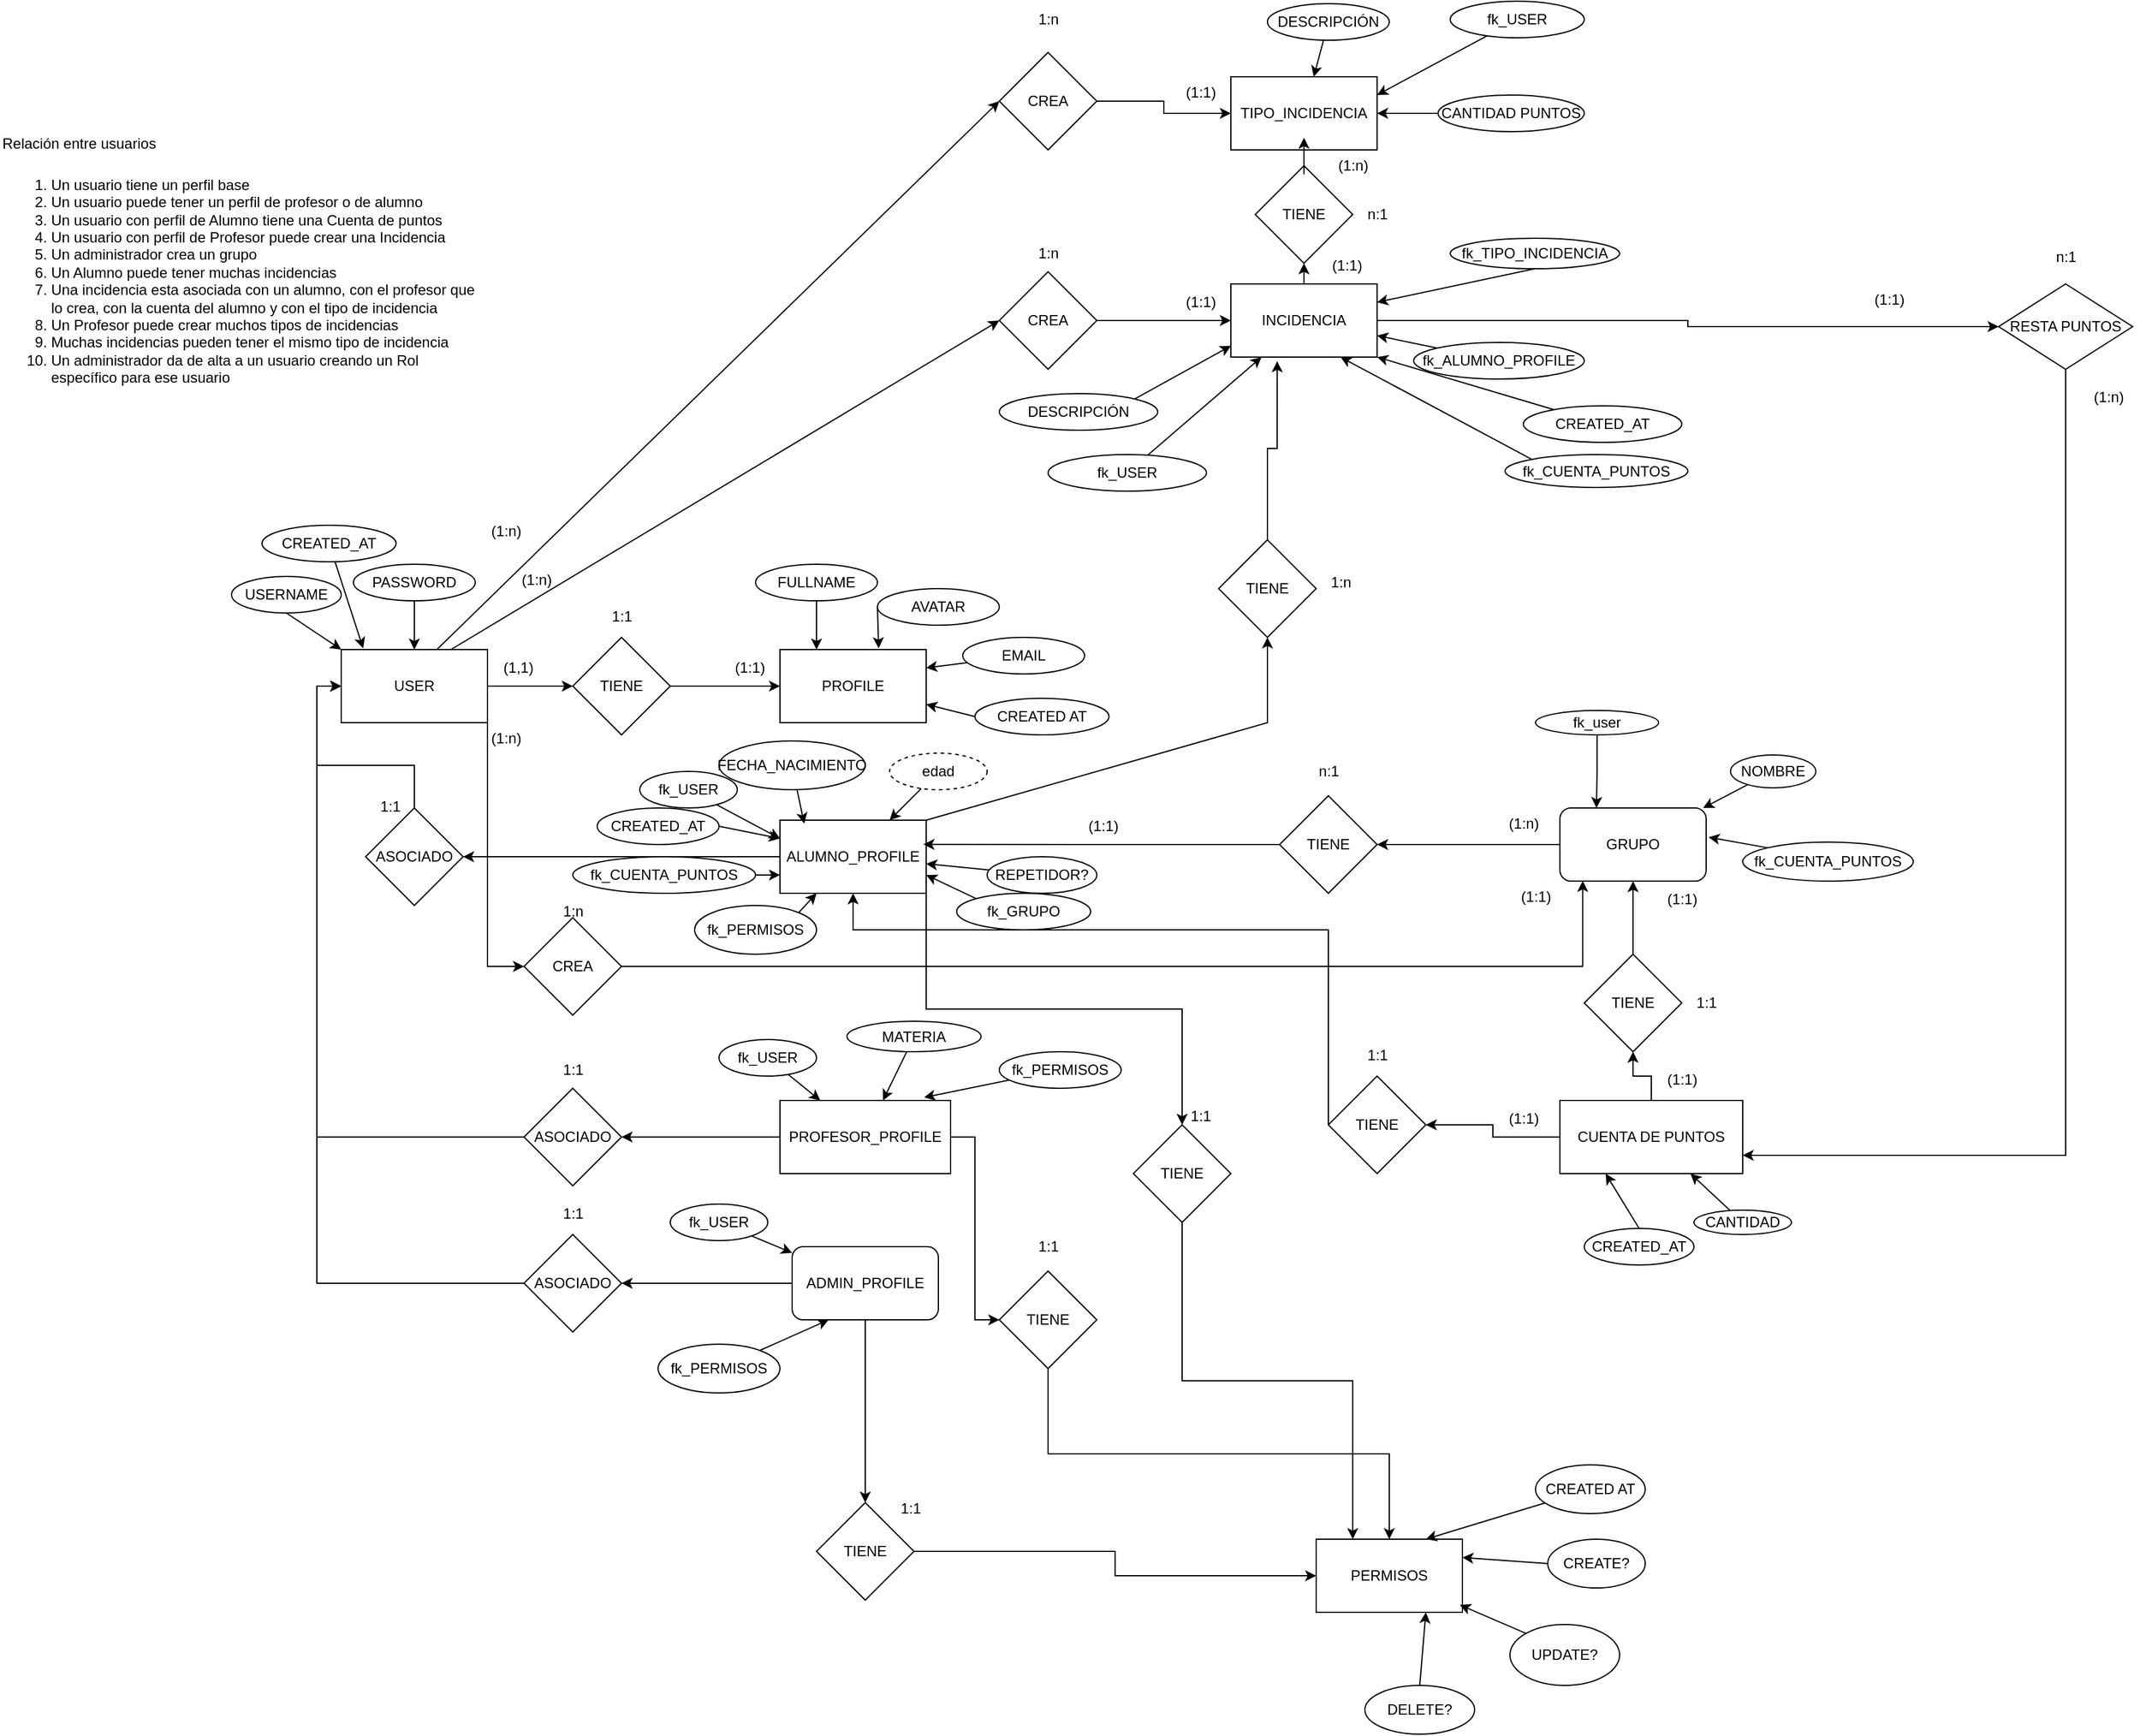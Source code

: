 <mxfile version="24.8.4">
  <diagram name="Página-1" id="fHq5Il7rkgxkkeVJPvbZ">
    <mxGraphModel dx="880" dy="1677" grid="1" gridSize="10" guides="1" tooltips="1" connect="1" arrows="1" fold="1" page="1" pageScale="1" pageWidth="827" pageHeight="1169" math="0" shadow="0">
      <root>
        <mxCell id="0" />
        <mxCell id="1" parent="0" />
        <mxCell id="5nmSyV8fs2mh4pmYHU-O-1" value="&lt;h1 style=&quot;margin-top: 0px;&quot;&gt;&lt;span style=&quot;font-size: 12px; font-weight: 400;&quot;&gt;Relación entre usuarios&lt;/span&gt;&lt;/h1&gt;&lt;div&gt;&lt;ol&gt;&lt;li&gt;&lt;span style=&quot;font-size: 12px; font-weight: 400;&quot;&gt;Un usuario tiene un perfil base&lt;/span&gt;&lt;/li&gt;&lt;li&gt;Un usuario puede tener un perfil de profesor o de alumno&lt;/li&gt;&lt;li&gt;Un usuario con perfil de Alumno tiene una Cuenta de puntos&lt;/li&gt;&lt;li&gt;Un usuario con perfil de Profesor puede crear una Incidencia&lt;/li&gt;&lt;li&gt;Un administrador crea un grupo&lt;/li&gt;&lt;li&gt;Un Alumno puede tener muchas incidencias&lt;/li&gt;&lt;li&gt;Una incidencia esta asociada con un alumno, con el profesor que lo crea, con la cuenta del alumno y con el tipo de incidencia&lt;/li&gt;&lt;li&gt;Un Profesor puede crear muchos tipos de incidencias&lt;/li&gt;&lt;li&gt;Muchas incidencias pueden tener el mismo tipo de incidencia&lt;/li&gt;&lt;li&gt;Un administrador da de alta a un usuario creando un Rol específico para ese usuario&lt;/li&gt;&lt;/ol&gt;&lt;/div&gt;" style="text;html=1;whiteSpace=wrap;overflow=hidden;rounded=0;" parent="1" vertex="1">
          <mxGeometry x="60" y="60" width="390" height="250" as="geometry" />
        </mxCell>
        <mxCell id="5nmSyV8fs2mh4pmYHU-O-5" style="edgeStyle=orthogonalEdgeStyle;rounded=0;orthogonalLoop=1;jettySize=auto;html=1;exitX=1;exitY=0.5;exitDx=0;exitDy=0;entryX=0;entryY=0.5;entryDx=0;entryDy=0;" parent="1" source="5nmSyV8fs2mh4pmYHU-O-3" target="5nmSyV8fs2mh4pmYHU-O-6" edge="1">
          <mxGeometry relative="1" as="geometry">
            <mxPoint x="520" y="530" as="targetPoint" />
          </mxGeometry>
        </mxCell>
        <mxCell id="5nmSyV8fs2mh4pmYHU-O-261" style="edgeStyle=orthogonalEdgeStyle;rounded=0;orthogonalLoop=1;jettySize=auto;html=1;exitX=0.75;exitY=1;exitDx=0;exitDy=0;entryX=0;entryY=0.5;entryDx=0;entryDy=0;" parent="1" source="5nmSyV8fs2mh4pmYHU-O-3" target="5nmSyV8fs2mh4pmYHU-O-260" edge="1">
          <mxGeometry relative="1" as="geometry">
            <Array as="points">
              <mxPoint x="460" y="560" />
              <mxPoint x="460" y="760" />
            </Array>
          </mxGeometry>
        </mxCell>
        <mxCell id="5nmSyV8fs2mh4pmYHU-O-3" value="USER" style="whiteSpace=wrap;html=1;" parent="1" vertex="1">
          <mxGeometry x="340" y="500" width="120" height="60" as="geometry" />
        </mxCell>
        <mxCell id="5nmSyV8fs2mh4pmYHU-O-8" style="edgeStyle=orthogonalEdgeStyle;rounded=0;orthogonalLoop=1;jettySize=auto;html=1;entryX=0;entryY=0.5;entryDx=0;entryDy=0;" parent="1" source="5nmSyV8fs2mh4pmYHU-O-6" target="5nmSyV8fs2mh4pmYHU-O-7" edge="1">
          <mxGeometry relative="1" as="geometry" />
        </mxCell>
        <mxCell id="5nmSyV8fs2mh4pmYHU-O-6" value="TIENE" style="rhombus;whiteSpace=wrap;html=1;" parent="1" vertex="1">
          <mxGeometry x="530" y="490" width="80" height="80" as="geometry" />
        </mxCell>
        <mxCell id="5nmSyV8fs2mh4pmYHU-O-7" value="PROFILE" style="whiteSpace=wrap;html=1;" parent="1" vertex="1">
          <mxGeometry x="700" y="500" width="120" height="60" as="geometry" />
        </mxCell>
        <mxCell id="5nmSyV8fs2mh4pmYHU-O-9" value="(1,1)" style="text;html=1;align=center;verticalAlign=middle;resizable=0;points=[];autosize=1;strokeColor=none;fillColor=none;" parent="1" vertex="1">
          <mxGeometry x="460" y="500" width="50" height="30" as="geometry" />
        </mxCell>
        <mxCell id="5nmSyV8fs2mh4pmYHU-O-10" value="(1:1)" style="text;html=1;align=center;verticalAlign=middle;resizable=0;points=[];autosize=1;strokeColor=none;fillColor=none;" parent="1" vertex="1">
          <mxGeometry x="650" y="500" width="50" height="30" as="geometry" />
        </mxCell>
        <mxCell id="5nmSyV8fs2mh4pmYHU-O-20" style="rounded=0;orthogonalLoop=1;jettySize=auto;html=1;exitX=0.5;exitY=1;exitDx=0;exitDy=0;entryX=0;entryY=0;entryDx=0;entryDy=0;" parent="1" source="5nmSyV8fs2mh4pmYHU-O-12" target="5nmSyV8fs2mh4pmYHU-O-3" edge="1">
          <mxGeometry relative="1" as="geometry" />
        </mxCell>
        <mxCell id="5nmSyV8fs2mh4pmYHU-O-12" value="USERNAME" style="ellipse;whiteSpace=wrap;html=1;" parent="1" vertex="1">
          <mxGeometry x="250" y="440" width="90" height="30" as="geometry" />
        </mxCell>
        <mxCell id="5nmSyV8fs2mh4pmYHU-O-22" style="edgeStyle=orthogonalEdgeStyle;rounded=0;orthogonalLoop=1;jettySize=auto;html=1;entryX=0.5;entryY=0;entryDx=0;entryDy=0;" parent="1" source="5nmSyV8fs2mh4pmYHU-O-13" target="5nmSyV8fs2mh4pmYHU-O-3" edge="1">
          <mxGeometry relative="1" as="geometry" />
        </mxCell>
        <mxCell id="5nmSyV8fs2mh4pmYHU-O-13" value="PASSWORD" style="ellipse;whiteSpace=wrap;html=1;" parent="1" vertex="1">
          <mxGeometry x="350" y="430" width="100" height="30" as="geometry" />
        </mxCell>
        <mxCell id="5nmSyV8fs2mh4pmYHU-O-32" style="edgeStyle=orthogonalEdgeStyle;rounded=0;orthogonalLoop=1;jettySize=auto;html=1;exitX=0.5;exitY=1;exitDx=0;exitDy=0;entryX=0.25;entryY=0;entryDx=0;entryDy=0;" parent="1" source="5nmSyV8fs2mh4pmYHU-O-23" target="5nmSyV8fs2mh4pmYHU-O-7" edge="1">
          <mxGeometry relative="1" as="geometry" />
        </mxCell>
        <mxCell id="5nmSyV8fs2mh4pmYHU-O-23" value="FULLNAME" style="ellipse;whiteSpace=wrap;html=1;" parent="1" vertex="1">
          <mxGeometry x="680" y="430" width="100" height="30" as="geometry" />
        </mxCell>
        <mxCell id="5nmSyV8fs2mh4pmYHU-O-25" value="AVATAR&lt;span style=&quot;color: rgba(0, 0, 0, 0); font-family: monospace; font-size: 0px; text-align: start; text-wrap-mode: nowrap;&quot;&gt;%3CmxGraphModel%3E%3Croot%3E%3CmxCell%20id%3D%220%22%2F%3E%3CmxCell%20id%3D%221%22%20parent%3D%220%22%2F%3E%3CmxCell%20id%3D%222%22%20value%3D%22FULLNAME%22%20style%3D%22ellipse%3BwhiteSpace%3Dwrap%3Bhtml%3D1%3B%22%20vertex%3D%221%22%20parent%3D%221%22%3E%3CmxGeometry%20x%3D%221320%22%20y%3D%22110%22%20width%3D%22100%22%20height%3D%2230%22%20as%3D%22geometry%22%2F%3E%3C%2FmxCell%3E%3C%2Froot%3E%3C%2FmxGraphModel%3E&lt;/span&gt;" style="ellipse;whiteSpace=wrap;html=1;" parent="1" vertex="1">
          <mxGeometry x="780" y="450" width="100" height="30" as="geometry" />
        </mxCell>
        <mxCell id="5nmSyV8fs2mh4pmYHU-O-33" style="rounded=0;orthogonalLoop=1;jettySize=auto;html=1;entryX=1;entryY=0.25;entryDx=0;entryDy=0;" parent="1" source="5nmSyV8fs2mh4pmYHU-O-30" target="5nmSyV8fs2mh4pmYHU-O-7" edge="1">
          <mxGeometry relative="1" as="geometry">
            <mxPoint x="830" y="520" as="targetPoint" />
          </mxGeometry>
        </mxCell>
        <mxCell id="5nmSyV8fs2mh4pmYHU-O-30" value="EMAIL" style="ellipse;whiteSpace=wrap;html=1;" parent="1" vertex="1">
          <mxGeometry x="850" y="490" width="100" height="30" as="geometry" />
        </mxCell>
        <mxCell id="5nmSyV8fs2mh4pmYHU-O-31" style="rounded=0;orthogonalLoop=1;jettySize=auto;html=1;exitX=0;exitY=0.5;exitDx=0;exitDy=0;entryX=0.675;entryY=-0.017;entryDx=0;entryDy=0;entryPerimeter=0;" parent="1" source="5nmSyV8fs2mh4pmYHU-O-25" target="5nmSyV8fs2mh4pmYHU-O-7" edge="1">
          <mxGeometry relative="1" as="geometry" />
        </mxCell>
        <mxCell id="5nmSyV8fs2mh4pmYHU-O-34" value="1:1" style="text;html=1;align=center;verticalAlign=middle;resizable=0;points=[];autosize=1;strokeColor=none;fillColor=none;" parent="1" vertex="1">
          <mxGeometry x="550" y="458" width="40" height="30" as="geometry" />
        </mxCell>
        <mxCell id="5nmSyV8fs2mh4pmYHU-O-227" style="rounded=0;orthogonalLoop=1;jettySize=auto;html=1;exitX=1;exitY=0;exitDx=0;exitDy=0;" parent="1" source="5nmSyV8fs2mh4pmYHU-O-46" target="5nmSyV8fs2mh4pmYHU-O-225" edge="1">
          <mxGeometry relative="1" as="geometry">
            <Array as="points">
              <mxPoint x="1100" y="560" />
            </Array>
          </mxGeometry>
        </mxCell>
        <mxCell id="h6sf5w2JTI2KtMpbFyoY-28" style="edgeStyle=orthogonalEdgeStyle;rounded=0;orthogonalLoop=1;jettySize=auto;html=1;exitX=1;exitY=1;exitDx=0;exitDy=0;entryX=0.5;entryY=0;entryDx=0;entryDy=0;" parent="1" source="5nmSyV8fs2mh4pmYHU-O-46" target="h6sf5w2JTI2KtMpbFyoY-27" edge="1">
          <mxGeometry relative="1" as="geometry" />
        </mxCell>
        <mxCell id="h6sf5w2JTI2KtMpbFyoY-43" style="edgeStyle=orthogonalEdgeStyle;rounded=0;orthogonalLoop=1;jettySize=auto;html=1;entryX=1;entryY=0.5;entryDx=0;entryDy=0;" parent="1" source="5nmSyV8fs2mh4pmYHU-O-46" target="h6sf5w2JTI2KtMpbFyoY-40" edge="1">
          <mxGeometry relative="1" as="geometry" />
        </mxCell>
        <mxCell id="5nmSyV8fs2mh4pmYHU-O-46" value="ALUMNO_PROFILE" style="whiteSpace=wrap;html=1;" parent="1" vertex="1">
          <mxGeometry x="700" y="640" width="120" height="60" as="geometry" />
        </mxCell>
        <mxCell id="h6sf5w2JTI2KtMpbFyoY-24" style="edgeStyle=orthogonalEdgeStyle;rounded=0;orthogonalLoop=1;jettySize=auto;html=1;exitX=1;exitY=0.5;exitDx=0;exitDy=0;entryX=0;entryY=0.5;entryDx=0;entryDy=0;" parent="1" source="5nmSyV8fs2mh4pmYHU-O-47" target="h6sf5w2JTI2KtMpbFyoY-23" edge="1">
          <mxGeometry relative="1" as="geometry" />
        </mxCell>
        <mxCell id="h6sf5w2JTI2KtMpbFyoY-52" style="edgeStyle=orthogonalEdgeStyle;rounded=0;orthogonalLoop=1;jettySize=auto;html=1;entryX=1;entryY=0.5;entryDx=0;entryDy=0;" parent="1" source="5nmSyV8fs2mh4pmYHU-O-47" target="h6sf5w2JTI2KtMpbFyoY-47" edge="1">
          <mxGeometry relative="1" as="geometry" />
        </mxCell>
        <mxCell id="5nmSyV8fs2mh4pmYHU-O-47" value="PROFESOR_PROFILE" style="whiteSpace=wrap;html=1;" parent="1" vertex="1">
          <mxGeometry x="700" y="870" width="140" height="60" as="geometry" />
        </mxCell>
        <mxCell id="5nmSyV8fs2mh4pmYHU-O-224" style="rounded=0;orthogonalLoop=1;jettySize=auto;html=1;entryX=0;entryY=0.25;entryDx=0;entryDy=0;" parent="1" source="5nmSyV8fs2mh4pmYHU-O-60" target="5nmSyV8fs2mh4pmYHU-O-46" edge="1">
          <mxGeometry relative="1" as="geometry" />
        </mxCell>
        <mxCell id="5nmSyV8fs2mh4pmYHU-O-60" value="fk_USER&lt;span style=&quot;color: rgba(0, 0, 0, 0); font-family: monospace; font-size: 0px; text-align: start; text-wrap-mode: nowrap;&quot;&gt;%3CmxGraphModel%3E%3Croot%3E%3CmxCell%20id%3D%220%22%2F%3E%3CmxCell%20id%3D%221%22%20parent%3D%220%22%2F%3E%3CmxCell%20id%3D%222%22%20value%3D%22CREATED%20AT%22%20style%3D%22ellipse%3BwhiteSpace%3Dwrap%3Bhtml%3D1%3B%22%20vertex%3D%221%22%20parent%3D%221%22%3E%3CmxGeometry%20x%3D%22-220%22%20y%3D%22440%22%20width%3D%22100%22%20height%3D%2230%22%20as%3D%22geometry%22%2F%3E%3C%2FmxCell%3E%3C%2Froot%3E%3C%2FmxGraphModel%3E&lt;/span&gt;" style="ellipse;whiteSpace=wrap;html=1;" parent="1" vertex="1">
          <mxGeometry x="585" y="600" width="80" height="30" as="geometry" />
        </mxCell>
        <mxCell id="5nmSyV8fs2mh4pmYHU-O-63" style="rounded=0;orthogonalLoop=1;jettySize=auto;html=1;" parent="1" source="5nmSyV8fs2mh4pmYHU-O-61" target="5nmSyV8fs2mh4pmYHU-O-47" edge="1">
          <mxGeometry relative="1" as="geometry" />
        </mxCell>
        <mxCell id="5nmSyV8fs2mh4pmYHU-O-61" value="fk_USER&lt;span style=&quot;color: rgba(0, 0, 0, 0); font-family: monospace; font-size: 0px; text-align: start; text-wrap-mode: nowrap;&quot;&gt;%3CmxGraphModel%3E%3Croot%3E%3CmxCell%20id%3D%220%22%2F%3E%3CmxCell%20id%3D%221%22%20parent%3D%220%22%2F%3E%3CmxCell%20id%3D%222%22%20value%3D%22CREATED%20AT%22%20style%3D%22ellipse%3BwhiteSpace%3Dwrap%3Bhtml%3D1%3B%22%20vertex%3D%221%22%20parent%3D%221%22%3E%3CmxGeometry%20x%3D%22-220%22%20y%3D%22440%22%20width%3D%22100%22%20height%3D%2230%22%20as%3D%22geometry%22%2F%3E%3C%2FmxCell%3E%3C%2Froot%3E%3C%2FmxGraphModel%3E&lt;/span&gt;" style="ellipse;whiteSpace=wrap;html=1;" parent="1" vertex="1">
          <mxGeometry x="650" y="820" width="80" height="30" as="geometry" />
        </mxCell>
        <mxCell id="5nmSyV8fs2mh4pmYHU-O-66" value="" style="rounded=0;orthogonalLoop=1;jettySize=auto;html=1;" parent="1" source="5nmSyV8fs2mh4pmYHU-O-64" target="5nmSyV8fs2mh4pmYHU-O-46" edge="1">
          <mxGeometry relative="1" as="geometry" />
        </mxCell>
        <mxCell id="5nmSyV8fs2mh4pmYHU-O-64" value="REPETIDOR?" style="ellipse;whiteSpace=wrap;html=1;" parent="1" vertex="1">
          <mxGeometry x="870" y="670" width="90" height="30" as="geometry" />
        </mxCell>
        <mxCell id="5nmSyV8fs2mh4pmYHU-O-68" value="" style="rounded=0;orthogonalLoop=1;jettySize=auto;html=1;" parent="1" source="5nmSyV8fs2mh4pmYHU-O-67" target="5nmSyV8fs2mh4pmYHU-O-46" edge="1">
          <mxGeometry relative="1" as="geometry" />
        </mxCell>
        <mxCell id="5nmSyV8fs2mh4pmYHU-O-67" value="edad" style="ellipse;whiteSpace=wrap;html=1;dashed=1;" parent="1" vertex="1">
          <mxGeometry x="790" y="585" width="80" height="30" as="geometry" />
        </mxCell>
        <mxCell id="5nmSyV8fs2mh4pmYHU-O-69" value="FECHA_NACIMIENTO" style="ellipse;whiteSpace=wrap;html=1;" parent="1" vertex="1">
          <mxGeometry x="650" y="575" width="120" height="40" as="geometry" />
        </mxCell>
        <mxCell id="5nmSyV8fs2mh4pmYHU-O-72" style="rounded=0;orthogonalLoop=1;jettySize=auto;html=1;entryX=0.166;entryY=0.047;entryDx=0;entryDy=0;entryPerimeter=0;" parent="1" source="5nmSyV8fs2mh4pmYHU-O-69" target="5nmSyV8fs2mh4pmYHU-O-46" edge="1">
          <mxGeometry relative="1" as="geometry" />
        </mxCell>
        <mxCell id="h6sf5w2JTI2KtMpbFyoY-20" style="edgeStyle=orthogonalEdgeStyle;rounded=0;orthogonalLoop=1;jettySize=auto;html=1;exitX=0.5;exitY=1;exitDx=0;exitDy=0;entryX=0.5;entryY=0;entryDx=0;entryDy=0;" parent="1" source="5nmSyV8fs2mh4pmYHU-O-74" target="h6sf5w2JTI2KtMpbFyoY-19" edge="1">
          <mxGeometry relative="1" as="geometry" />
        </mxCell>
        <mxCell id="h6sf5w2JTI2KtMpbFyoY-50" style="edgeStyle=orthogonalEdgeStyle;rounded=0;orthogonalLoop=1;jettySize=auto;html=1;entryX=1;entryY=0.5;entryDx=0;entryDy=0;" parent="1" source="5nmSyV8fs2mh4pmYHU-O-74" target="h6sf5w2JTI2KtMpbFyoY-49" edge="1">
          <mxGeometry relative="1" as="geometry" />
        </mxCell>
        <mxCell id="5nmSyV8fs2mh4pmYHU-O-74" value="ADMIN_PROFILE" style="rounded=1;whiteSpace=wrap;html=1;" parent="1" vertex="1">
          <mxGeometry x="710" y="990" width="120" height="60" as="geometry" />
        </mxCell>
        <mxCell id="5nmSyV8fs2mh4pmYHU-O-76" value="" style="rounded=0;orthogonalLoop=1;jettySize=auto;html=1;" parent="1" source="5nmSyV8fs2mh4pmYHU-O-75" target="5nmSyV8fs2mh4pmYHU-O-74" edge="1">
          <mxGeometry relative="1" as="geometry" />
        </mxCell>
        <mxCell id="5nmSyV8fs2mh4pmYHU-O-75" value="fk_USER" style="ellipse;whiteSpace=wrap;html=1;" parent="1" vertex="1">
          <mxGeometry x="610" y="955" width="80" height="30" as="geometry" />
        </mxCell>
        <mxCell id="5nmSyV8fs2mh4pmYHU-O-87" style="edgeStyle=orthogonalEdgeStyle;rounded=0;orthogonalLoop=1;jettySize=auto;html=1;" parent="1" source="5nmSyV8fs2mh4pmYHU-O-81" edge="1">
          <mxGeometry relative="1" as="geometry">
            <mxPoint x="1190" y="660" as="targetPoint" />
          </mxGeometry>
        </mxCell>
        <mxCell id="5nmSyV8fs2mh4pmYHU-O-81" value="GRUPO" style="rounded=1;whiteSpace=wrap;html=1;" parent="1" vertex="1">
          <mxGeometry x="1340" y="630" width="120" height="60" as="geometry" />
        </mxCell>
        <mxCell id="5nmSyV8fs2mh4pmYHU-O-83" value="" style="rounded=0;orthogonalLoop=1;jettySize=auto;html=1;" parent="1" source="5nmSyV8fs2mh4pmYHU-O-82" target="5nmSyV8fs2mh4pmYHU-O-81" edge="1">
          <mxGeometry relative="1" as="geometry" />
        </mxCell>
        <mxCell id="5nmSyV8fs2mh4pmYHU-O-82" value="NOMBRE" style="ellipse;whiteSpace=wrap;html=1;" parent="1" vertex="1">
          <mxGeometry x="1480" y="586.5" width="70" height="27" as="geometry" />
        </mxCell>
        <mxCell id="5nmSyV8fs2mh4pmYHU-O-84" value="TIENE" style="rhombus;whiteSpace=wrap;html=1;" parent="1" vertex="1">
          <mxGeometry x="1110" y="620" width="80" height="80" as="geometry" />
        </mxCell>
        <mxCell id="5nmSyV8fs2mh4pmYHU-O-89" style="edgeStyle=orthogonalEdgeStyle;rounded=0;orthogonalLoop=1;jettySize=auto;html=1;entryX=0.981;entryY=0.331;entryDx=0;entryDy=0;entryPerimeter=0;" parent="1" source="5nmSyV8fs2mh4pmYHU-O-84" target="5nmSyV8fs2mh4pmYHU-O-46" edge="1">
          <mxGeometry relative="1" as="geometry" />
        </mxCell>
        <mxCell id="5nmSyV8fs2mh4pmYHU-O-90" value="(1:1)" style="text;html=1;align=center;verticalAlign=middle;resizable=0;points=[];autosize=1;strokeColor=none;fillColor=none;" parent="1" vertex="1">
          <mxGeometry x="940" y="630" width="50" height="30" as="geometry" />
        </mxCell>
        <mxCell id="5nmSyV8fs2mh4pmYHU-O-91" value="(1:n)" style="text;html=1;align=center;verticalAlign=middle;resizable=0;points=[];autosize=1;strokeColor=none;fillColor=none;" parent="1" vertex="1">
          <mxGeometry x="1285" y="628" width="50" height="30" as="geometry" />
        </mxCell>
        <mxCell id="5nmSyV8fs2mh4pmYHU-O-92" value="n:1" style="text;html=1;align=center;verticalAlign=middle;resizable=0;points=[];autosize=1;strokeColor=none;fillColor=none;" parent="1" vertex="1">
          <mxGeometry x="1130" y="585" width="40" height="30" as="geometry" />
        </mxCell>
        <mxCell id="5nmSyV8fs2mh4pmYHU-O-100" value="" style="edgeStyle=orthogonalEdgeStyle;rounded=0;orthogonalLoop=1;jettySize=auto;html=1;" parent="1" source="5nmSyV8fs2mh4pmYHU-O-95" target="5nmSyV8fs2mh4pmYHU-O-99" edge="1">
          <mxGeometry relative="1" as="geometry" />
        </mxCell>
        <mxCell id="5nmSyV8fs2mh4pmYHU-O-111" value="" style="edgeStyle=orthogonalEdgeStyle;rounded=0;orthogonalLoop=1;jettySize=auto;html=1;" parent="1" source="5nmSyV8fs2mh4pmYHU-O-95" target="5nmSyV8fs2mh4pmYHU-O-110" edge="1">
          <mxGeometry relative="1" as="geometry" />
        </mxCell>
        <mxCell id="5nmSyV8fs2mh4pmYHU-O-95" value="CUENTA DE PUNTOS" style="rounded=0;whiteSpace=wrap;html=1;" parent="1" vertex="1">
          <mxGeometry x="1340" y="870" width="150" height="60" as="geometry" />
        </mxCell>
        <mxCell id="5nmSyV8fs2mh4pmYHU-O-98" value="" style="rounded=0;orthogonalLoop=1;jettySize=auto;html=1;" parent="1" source="5nmSyV8fs2mh4pmYHU-O-97" target="5nmSyV8fs2mh4pmYHU-O-95" edge="1">
          <mxGeometry relative="1" as="geometry" />
        </mxCell>
        <mxCell id="5nmSyV8fs2mh4pmYHU-O-97" value="CANTIDAD" style="ellipse;whiteSpace=wrap;html=1;" parent="1" vertex="1">
          <mxGeometry x="1450" y="960" width="80" height="20" as="geometry" />
        </mxCell>
        <mxCell id="5nmSyV8fs2mh4pmYHU-O-102" style="edgeStyle=orthogonalEdgeStyle;rounded=0;orthogonalLoop=1;jettySize=auto;html=1;entryX=0.5;entryY=1;entryDx=0;entryDy=0;" parent="1" source="5nmSyV8fs2mh4pmYHU-O-99" target="5nmSyV8fs2mh4pmYHU-O-46" edge="1">
          <mxGeometry relative="1" as="geometry">
            <mxPoint x="760" y="730" as="targetPoint" />
            <Array as="points">
              <mxPoint x="1150" y="730" />
              <mxPoint x="760" y="730" />
            </Array>
          </mxGeometry>
        </mxCell>
        <mxCell id="5nmSyV8fs2mh4pmYHU-O-99" value="TIENE" style="rhombus;whiteSpace=wrap;html=1;" parent="1" vertex="1">
          <mxGeometry x="1150" y="850" width="80" height="80" as="geometry" />
        </mxCell>
        <mxCell id="5nmSyV8fs2mh4pmYHU-O-104" value="(1:1)" style="text;html=1;align=center;verticalAlign=middle;resizable=0;points=[];autosize=1;strokeColor=none;fillColor=none;" parent="1" vertex="1">
          <mxGeometry x="1285" y="870" width="50" height="30" as="geometry" />
        </mxCell>
        <mxCell id="5nmSyV8fs2mh4pmYHU-O-105" value="1:1" style="text;html=1;align=center;verticalAlign=middle;resizable=0;points=[];autosize=1;strokeColor=none;fillColor=none;" parent="1" vertex="1">
          <mxGeometry x="1170" y="818" width="40" height="30" as="geometry" />
        </mxCell>
        <mxCell id="5nmSyV8fs2mh4pmYHU-O-106" style="edgeStyle=orthogonalEdgeStyle;rounded=0;orthogonalLoop=1;jettySize=auto;html=1;exitX=0.5;exitY=1;exitDx=0;exitDy=0;" parent="1" edge="1">
          <mxGeometry relative="1" as="geometry">
            <mxPoint x="930" y="770" as="sourcePoint" />
            <mxPoint x="930" y="770" as="targetPoint" />
          </mxGeometry>
        </mxCell>
        <mxCell id="5nmSyV8fs2mh4pmYHU-O-108" value="" style="rounded=0;orthogonalLoop=1;jettySize=auto;html=1;entryX=0;entryY=0.75;entryDx=0;entryDy=0;" parent="1" source="5nmSyV8fs2mh4pmYHU-O-107" target="5nmSyV8fs2mh4pmYHU-O-46" edge="1">
          <mxGeometry relative="1" as="geometry" />
        </mxCell>
        <mxCell id="5nmSyV8fs2mh4pmYHU-O-107" value="fk_CUENTA_PUNTOS" style="ellipse;whiteSpace=wrap;html=1;" parent="1" vertex="1">
          <mxGeometry x="530" y="670" width="150" height="30" as="geometry" />
        </mxCell>
        <mxCell id="5nmSyV8fs2mh4pmYHU-O-112" value="" style="edgeStyle=orthogonalEdgeStyle;rounded=0;orthogonalLoop=1;jettySize=auto;html=1;" parent="1" source="5nmSyV8fs2mh4pmYHU-O-110" target="5nmSyV8fs2mh4pmYHU-O-81" edge="1">
          <mxGeometry relative="1" as="geometry" />
        </mxCell>
        <mxCell id="5nmSyV8fs2mh4pmYHU-O-110" value="TIENE" style="rhombus;whiteSpace=wrap;html=1;" parent="1" vertex="1">
          <mxGeometry x="1360" y="750" width="80" height="80" as="geometry" />
        </mxCell>
        <mxCell id="5nmSyV8fs2mh4pmYHU-O-114" value="(1:1)" style="text;html=1;align=center;verticalAlign=middle;resizable=0;points=[];autosize=1;strokeColor=none;fillColor=none;" parent="1" vertex="1">
          <mxGeometry x="1415" y="838" width="50" height="30" as="geometry" />
        </mxCell>
        <mxCell id="5nmSyV8fs2mh4pmYHU-O-115" value="(1:1)" style="text;html=1;align=center;verticalAlign=middle;resizable=0;points=[];autosize=1;strokeColor=none;fillColor=none;" parent="1" vertex="1">
          <mxGeometry x="1415" y="690" width="50" height="30" as="geometry" />
        </mxCell>
        <mxCell id="5nmSyV8fs2mh4pmYHU-O-116" value="1:1" style="text;html=1;align=center;verticalAlign=middle;resizable=0;points=[];autosize=1;strokeColor=none;fillColor=none;" parent="1" vertex="1">
          <mxGeometry x="1440" y="775" width="40" height="30" as="geometry" />
        </mxCell>
        <mxCell id="5nmSyV8fs2mh4pmYHU-O-241" style="edgeStyle=orthogonalEdgeStyle;rounded=0;orthogonalLoop=1;jettySize=auto;html=1;" parent="1" source="5nmSyV8fs2mh4pmYHU-O-128" target="5nmSyV8fs2mh4pmYHU-O-232" edge="1">
          <mxGeometry relative="1" as="geometry" />
        </mxCell>
        <mxCell id="5nmSyV8fs2mh4pmYHU-O-248" style="edgeStyle=orthogonalEdgeStyle;rounded=0;orthogonalLoop=1;jettySize=auto;html=1;exitX=1;exitY=0.5;exitDx=0;exitDy=0;entryX=0;entryY=0.5;entryDx=0;entryDy=0;" parent="1" source="5nmSyV8fs2mh4pmYHU-O-128" target="5nmSyV8fs2mh4pmYHU-O-247" edge="1">
          <mxGeometry relative="1" as="geometry" />
        </mxCell>
        <mxCell id="5nmSyV8fs2mh4pmYHU-O-128" value="INCIDENCIA" style="whiteSpace=wrap;html=1;" parent="1" vertex="1">
          <mxGeometry x="1070" y="200" width="120" height="60" as="geometry" />
        </mxCell>
        <mxCell id="5nmSyV8fs2mh4pmYHU-O-129" value="TIPO_INCIDENCIA" style="whiteSpace=wrap;html=1;" parent="1" vertex="1">
          <mxGeometry x="1070" y="30" width="120" height="60" as="geometry" />
        </mxCell>
        <mxCell id="5nmSyV8fs2mh4pmYHU-O-130" value="" style="rounded=0;orthogonalLoop=1;jettySize=auto;html=1;" parent="1" source="5nmSyV8fs2mh4pmYHU-O-131" target="5nmSyV8fs2mh4pmYHU-O-129" edge="1">
          <mxGeometry relative="1" as="geometry" />
        </mxCell>
        <mxCell id="5nmSyV8fs2mh4pmYHU-O-131" value="DESCRIPCIÓN" style="ellipse;whiteSpace=wrap;html=1;" parent="1" vertex="1">
          <mxGeometry x="1100" y="-30" width="100" height="30" as="geometry" />
        </mxCell>
        <mxCell id="5nmSyV8fs2mh4pmYHU-O-132" value="" style="edgeStyle=orthogonalEdgeStyle;rounded=0;orthogonalLoop=1;jettySize=auto;html=1;" parent="1" source="5nmSyV8fs2mh4pmYHU-O-133" target="5nmSyV8fs2mh4pmYHU-O-129" edge="1">
          <mxGeometry relative="1" as="geometry" />
        </mxCell>
        <mxCell id="5nmSyV8fs2mh4pmYHU-O-133" value="CANTIDAD PUNTOS" style="ellipse;whiteSpace=wrap;html=1;" parent="1" vertex="1">
          <mxGeometry x="1240" y="45" width="120" height="30" as="geometry" />
        </mxCell>
        <mxCell id="5nmSyV8fs2mh4pmYHU-O-208" value="" style="edgeStyle=orthogonalEdgeStyle;rounded=0;orthogonalLoop=1;jettySize=auto;html=1;" parent="1" source="5nmSyV8fs2mh4pmYHU-O-200" target="5nmSyV8fs2mh4pmYHU-O-129" edge="1">
          <mxGeometry relative="1" as="geometry" />
        </mxCell>
        <mxCell id="5nmSyV8fs2mh4pmYHU-O-200" value="CREA" style="rhombus;whiteSpace=wrap;html=1;" parent="1" vertex="1">
          <mxGeometry x="880" y="10" width="80" height="80" as="geometry" />
        </mxCell>
        <mxCell id="5nmSyV8fs2mh4pmYHU-O-209" value="" style="edgeStyle=orthogonalEdgeStyle;rounded=0;orthogonalLoop=1;jettySize=auto;html=1;" parent="1" source="5nmSyV8fs2mh4pmYHU-O-201" target="5nmSyV8fs2mh4pmYHU-O-128" edge="1">
          <mxGeometry relative="1" as="geometry" />
        </mxCell>
        <mxCell id="5nmSyV8fs2mh4pmYHU-O-201" value="CREA" style="rhombus;whiteSpace=wrap;html=1;" parent="1" vertex="1">
          <mxGeometry x="880" y="190" width="80" height="80" as="geometry" />
        </mxCell>
        <mxCell id="5nmSyV8fs2mh4pmYHU-O-204" style="rounded=0;orthogonalLoop=1;jettySize=auto;html=1;entryX=0;entryY=0.5;entryDx=0;entryDy=0;exitX=0.656;exitY=-0.004;exitDx=0;exitDy=0;exitPerimeter=0;" parent="1" source="5nmSyV8fs2mh4pmYHU-O-3" target="5nmSyV8fs2mh4pmYHU-O-200" edge="1">
          <mxGeometry relative="1" as="geometry" />
        </mxCell>
        <mxCell id="5nmSyV8fs2mh4pmYHU-O-205" style="rounded=0;orthogonalLoop=1;jettySize=auto;html=1;entryX=0;entryY=0.5;entryDx=0;entryDy=0;exitX=0.75;exitY=0;exitDx=0;exitDy=0;" parent="1" source="5nmSyV8fs2mh4pmYHU-O-3" target="5nmSyV8fs2mh4pmYHU-O-201" edge="1">
          <mxGeometry relative="1" as="geometry" />
        </mxCell>
        <mxCell id="5nmSyV8fs2mh4pmYHU-O-206" value="(1:n)" style="text;html=1;align=center;verticalAlign=middle;resizable=0;points=[];autosize=1;strokeColor=none;fillColor=none;" parent="1" vertex="1">
          <mxGeometry x="450" y="388" width="50" height="30" as="geometry" />
        </mxCell>
        <mxCell id="5nmSyV8fs2mh4pmYHU-O-207" value="(1:n)" style="text;html=1;align=center;verticalAlign=middle;resizable=0;points=[];autosize=1;strokeColor=none;fillColor=none;" parent="1" vertex="1">
          <mxGeometry x="475" y="428" width="50" height="30" as="geometry" />
        </mxCell>
        <mxCell id="5nmSyV8fs2mh4pmYHU-O-210" value="1:n" style="text;html=1;align=center;verticalAlign=middle;resizable=0;points=[];autosize=1;strokeColor=none;fillColor=none;" parent="1" vertex="1">
          <mxGeometry x="900" y="-32" width="40" height="30" as="geometry" />
        </mxCell>
        <mxCell id="5nmSyV8fs2mh4pmYHU-O-211" value="(1:1)" style="text;html=1;align=center;verticalAlign=middle;resizable=0;points=[];autosize=1;strokeColor=none;fillColor=none;" parent="1" vertex="1">
          <mxGeometry x="1020" y="28" width="50" height="30" as="geometry" />
        </mxCell>
        <mxCell id="5nmSyV8fs2mh4pmYHU-O-212" value="(1:1)" style="text;html=1;align=center;verticalAlign=middle;resizable=0;points=[];autosize=1;strokeColor=none;fillColor=none;" parent="1" vertex="1">
          <mxGeometry x="1020" y="200" width="50" height="30" as="geometry" />
        </mxCell>
        <mxCell id="5nmSyV8fs2mh4pmYHU-O-213" value="1:n" style="text;html=1;align=center;verticalAlign=middle;resizable=0;points=[];autosize=1;strokeColor=none;fillColor=none;" parent="1" vertex="1">
          <mxGeometry x="900" y="160" width="40" height="30" as="geometry" />
        </mxCell>
        <mxCell id="5nmSyV8fs2mh4pmYHU-O-216" value="" style="rounded=0;orthogonalLoop=1;jettySize=auto;html=1;" parent="1" source="5nmSyV8fs2mh4pmYHU-O-214" target="5nmSyV8fs2mh4pmYHU-O-128" edge="1">
          <mxGeometry relative="1" as="geometry" />
        </mxCell>
        <mxCell id="5nmSyV8fs2mh4pmYHU-O-214" value="fk_USER" style="ellipse;whiteSpace=wrap;html=1;" parent="1" vertex="1">
          <mxGeometry x="920" y="340" width="130" height="30" as="geometry" />
        </mxCell>
        <mxCell id="5nmSyV8fs2mh4pmYHU-O-219" style="rounded=0;orthogonalLoop=1;jettySize=auto;html=1;entryX=1;entryY=0.25;entryDx=0;entryDy=0;" parent="1" source="5nmSyV8fs2mh4pmYHU-O-215" target="5nmSyV8fs2mh4pmYHU-O-129" edge="1">
          <mxGeometry relative="1" as="geometry" />
        </mxCell>
        <mxCell id="5nmSyV8fs2mh4pmYHU-O-215" value="fk_USER" style="ellipse;whiteSpace=wrap;html=1;" parent="1" vertex="1">
          <mxGeometry x="1250" y="-32" width="110" height="30" as="geometry" />
        </mxCell>
        <mxCell id="5nmSyV8fs2mh4pmYHU-O-221" value="" style="rounded=0;orthogonalLoop=1;jettySize=auto;html=1;entryX=1;entryY=1;entryDx=0;entryDy=0;" parent="1" source="5nmSyV8fs2mh4pmYHU-O-220" target="5nmSyV8fs2mh4pmYHU-O-128" edge="1">
          <mxGeometry relative="1" as="geometry" />
        </mxCell>
        <mxCell id="5nmSyV8fs2mh4pmYHU-O-220" value="CREATED_AT" style="ellipse;whiteSpace=wrap;html=1;" parent="1" vertex="1">
          <mxGeometry x="1310" y="300" width="130" height="30" as="geometry" />
        </mxCell>
        <mxCell id="5nmSyV8fs2mh4pmYHU-O-222" value="DESCRIPCIÓN" style="ellipse;whiteSpace=wrap;html=1;" parent="1" vertex="1">
          <mxGeometry x="880" y="290" width="130" height="30" as="geometry" />
        </mxCell>
        <mxCell id="5nmSyV8fs2mh4pmYHU-O-225" value="TIENE" style="rhombus;whiteSpace=wrap;html=1;" parent="1" vertex="1">
          <mxGeometry x="1060" y="410" width="80" height="80" as="geometry" />
        </mxCell>
        <mxCell id="5nmSyV8fs2mh4pmYHU-O-228" style="edgeStyle=orthogonalEdgeStyle;rounded=0;orthogonalLoop=1;jettySize=auto;html=1;entryX=0.317;entryY=1.057;entryDx=0;entryDy=0;entryPerimeter=0;" parent="1" source="5nmSyV8fs2mh4pmYHU-O-225" target="5nmSyV8fs2mh4pmYHU-O-128" edge="1">
          <mxGeometry relative="1" as="geometry" />
        </mxCell>
        <mxCell id="5nmSyV8fs2mh4pmYHU-O-229" value="1:n" style="text;html=1;align=center;verticalAlign=middle;resizable=0;points=[];autosize=1;strokeColor=none;fillColor=none;" parent="1" vertex="1">
          <mxGeometry x="1140" y="430" width="40" height="30" as="geometry" />
        </mxCell>
        <mxCell id="5nmSyV8fs2mh4pmYHU-O-231" value="" style="rounded=0;orthogonalLoop=1;jettySize=auto;html=1;" parent="1" source="5nmSyV8fs2mh4pmYHU-O-230" target="5nmSyV8fs2mh4pmYHU-O-128" edge="1">
          <mxGeometry relative="1" as="geometry" />
        </mxCell>
        <mxCell id="5nmSyV8fs2mh4pmYHU-O-230" value="fk_ALUMNO_PROFILE" style="ellipse;whiteSpace=wrap;html=1;" parent="1" vertex="1">
          <mxGeometry x="1220" y="248" width="140" height="30" as="geometry" />
        </mxCell>
        <mxCell id="5nmSyV8fs2mh4pmYHU-O-232" value="TIENE" style="rhombus;whiteSpace=wrap;html=1;" parent="1" vertex="1">
          <mxGeometry x="1090" y="103" width="80" height="80" as="geometry" />
        </mxCell>
        <mxCell id="5nmSyV8fs2mh4pmYHU-O-236" value="(1:1)" style="text;html=1;align=center;verticalAlign=middle;resizable=0;points=[];autosize=1;strokeColor=none;fillColor=none;" parent="1" vertex="1">
          <mxGeometry x="1140" y="170" width="50" height="30" as="geometry" />
        </mxCell>
        <mxCell id="5nmSyV8fs2mh4pmYHU-O-237" value="(1:n)" style="text;html=1;align=center;verticalAlign=middle;resizable=0;points=[];autosize=1;strokeColor=none;fillColor=none;" parent="1" vertex="1">
          <mxGeometry x="1145" y="88" width="50" height="30" as="geometry" />
        </mxCell>
        <mxCell id="5nmSyV8fs2mh4pmYHU-O-238" value="n:1" style="text;html=1;align=center;verticalAlign=middle;resizable=0;points=[];autosize=1;strokeColor=none;fillColor=none;" parent="1" vertex="1">
          <mxGeometry x="1170" y="128" width="40" height="30" as="geometry" />
        </mxCell>
        <mxCell id="5nmSyV8fs2mh4pmYHU-O-243" style="edgeStyle=orthogonalEdgeStyle;rounded=0;orthogonalLoop=1;jettySize=auto;html=1;entryX=0.5;entryY=0.833;entryDx=0;entryDy=0;entryPerimeter=0;" parent="1" source="5nmSyV8fs2mh4pmYHU-O-232" target="5nmSyV8fs2mh4pmYHU-O-129" edge="1">
          <mxGeometry relative="1" as="geometry" />
        </mxCell>
        <mxCell id="5nmSyV8fs2mh4pmYHU-O-244" value="fk_TIPO_INCIDENCIA" style="ellipse;whiteSpace=wrap;html=1;" parent="1" vertex="1">
          <mxGeometry x="1250" y="162.5" width="139" height="25" as="geometry" />
        </mxCell>
        <mxCell id="5nmSyV8fs2mh4pmYHU-O-246" style="rounded=0;orthogonalLoop=1;jettySize=auto;html=1;exitX=0.5;exitY=1;exitDx=0;exitDy=0;entryX=1;entryY=0.25;entryDx=0;entryDy=0;" parent="1" source="5nmSyV8fs2mh4pmYHU-O-244" target="5nmSyV8fs2mh4pmYHU-O-128" edge="1">
          <mxGeometry relative="1" as="geometry" />
        </mxCell>
        <mxCell id="5nmSyV8fs2mh4pmYHU-O-249" style="edgeStyle=orthogonalEdgeStyle;rounded=0;orthogonalLoop=1;jettySize=auto;html=1;exitX=0.5;exitY=1;exitDx=0;exitDy=0;entryX=1;entryY=0.75;entryDx=0;entryDy=0;" parent="1" source="5nmSyV8fs2mh4pmYHU-O-247" target="5nmSyV8fs2mh4pmYHU-O-95" edge="1">
          <mxGeometry relative="1" as="geometry" />
        </mxCell>
        <mxCell id="5nmSyV8fs2mh4pmYHU-O-247" value="RESTA PUNTOS" style="rhombus;whiteSpace=wrap;html=1;" parent="1" vertex="1">
          <mxGeometry x="1700" y="200" width="110" height="70" as="geometry" />
        </mxCell>
        <mxCell id="5nmSyV8fs2mh4pmYHU-O-250" value="CREATED_AT" style="ellipse;whiteSpace=wrap;html=1;" parent="1" vertex="1">
          <mxGeometry x="275" y="398" width="110" height="30" as="geometry" />
        </mxCell>
        <mxCell id="5nmSyV8fs2mh4pmYHU-O-251" style="rounded=0;orthogonalLoop=1;jettySize=auto;html=1;entryX=0.15;entryY=-0.017;entryDx=0;entryDy=0;entryPerimeter=0;" parent="1" source="5nmSyV8fs2mh4pmYHU-O-250" target="5nmSyV8fs2mh4pmYHU-O-3" edge="1">
          <mxGeometry relative="1" as="geometry" />
        </mxCell>
        <mxCell id="5nmSyV8fs2mh4pmYHU-O-253" value="" style="rounded=0;orthogonalLoop=1;jettySize=auto;html=1;" parent="1" source="5nmSyV8fs2mh4pmYHU-O-252" target="5nmSyV8fs2mh4pmYHU-O-47" edge="1">
          <mxGeometry relative="1" as="geometry" />
        </mxCell>
        <mxCell id="5nmSyV8fs2mh4pmYHU-O-252" value="MATERIA" style="ellipse;whiteSpace=wrap;html=1;" parent="1" vertex="1">
          <mxGeometry x="755" y="805" width="110" height="25" as="geometry" />
        </mxCell>
        <mxCell id="5nmSyV8fs2mh4pmYHU-O-254" value="(1:1)" style="text;html=1;align=center;verticalAlign=middle;resizable=0;points=[];autosize=1;strokeColor=none;fillColor=none;" parent="1" vertex="1">
          <mxGeometry x="1585" y="198" width="50" height="30" as="geometry" />
        </mxCell>
        <mxCell id="5nmSyV8fs2mh4pmYHU-O-255" value="(1:n)" style="text;html=1;align=center;verticalAlign=middle;resizable=0;points=[];autosize=1;strokeColor=none;fillColor=none;" parent="1" vertex="1">
          <mxGeometry x="1765" y="278" width="50" height="30" as="geometry" />
        </mxCell>
        <mxCell id="5nmSyV8fs2mh4pmYHU-O-256" value="n:1" style="text;html=1;align=center;verticalAlign=middle;resizable=0;points=[];autosize=1;strokeColor=none;fillColor=none;" parent="1" vertex="1">
          <mxGeometry x="1735" y="162.5" width="40" height="30" as="geometry" />
        </mxCell>
        <mxCell id="5nmSyV8fs2mh4pmYHU-O-257" value="fk_CUENTA_PUNTOS" style="ellipse;whiteSpace=wrap;html=1;" parent="1" vertex="1">
          <mxGeometry x="1295" y="340" width="150" height="27" as="geometry" />
        </mxCell>
        <mxCell id="5nmSyV8fs2mh4pmYHU-O-258" style="rounded=0;orthogonalLoop=1;jettySize=auto;html=1;exitX=0;exitY=0;exitDx=0;exitDy=0;entryX=0.75;entryY=1;entryDx=0;entryDy=0;" parent="1" source="5nmSyV8fs2mh4pmYHU-O-257" target="5nmSyV8fs2mh4pmYHU-O-128" edge="1">
          <mxGeometry relative="1" as="geometry" />
        </mxCell>
        <mxCell id="5nmSyV8fs2mh4pmYHU-O-260" value="CREA" style="rhombus;whiteSpace=wrap;html=1;" parent="1" vertex="1">
          <mxGeometry x="490" y="720" width="80" height="80" as="geometry" />
        </mxCell>
        <mxCell id="5nmSyV8fs2mh4pmYHU-O-262" style="edgeStyle=orthogonalEdgeStyle;rounded=0;orthogonalLoop=1;jettySize=auto;html=1;exitX=1;exitY=0.5;exitDx=0;exitDy=0;entryX=0.156;entryY=0.996;entryDx=0;entryDy=0;entryPerimeter=0;" parent="1" source="5nmSyV8fs2mh4pmYHU-O-260" target="5nmSyV8fs2mh4pmYHU-O-81" edge="1">
          <mxGeometry relative="1" as="geometry" />
        </mxCell>
        <mxCell id="5nmSyV8fs2mh4pmYHU-O-263" value="(1:n)" style="text;html=1;align=center;verticalAlign=middle;resizable=0;points=[];autosize=1;strokeColor=none;fillColor=none;" parent="1" vertex="1">
          <mxGeometry x="450" y="558" width="50" height="30" as="geometry" />
        </mxCell>
        <mxCell id="5nmSyV8fs2mh4pmYHU-O-264" value="(1:1)" style="text;html=1;align=center;verticalAlign=middle;resizable=0;points=[];autosize=1;strokeColor=none;fillColor=none;" parent="1" vertex="1">
          <mxGeometry x="1295" y="688" width="50" height="30" as="geometry" />
        </mxCell>
        <mxCell id="5nmSyV8fs2mh4pmYHU-O-265" value="1:n" style="text;html=1;align=center;verticalAlign=middle;resizable=0;points=[];autosize=1;strokeColor=none;fillColor=none;" parent="1" vertex="1">
          <mxGeometry x="510" y="700" width="40" height="30" as="geometry" />
        </mxCell>
        <mxCell id="5nmSyV8fs2mh4pmYHU-O-269" style="edgeStyle=orthogonalEdgeStyle;rounded=0;orthogonalLoop=1;jettySize=auto;html=1;exitX=0.5;exitY=1;exitDx=0;exitDy=0;entryX=0.25;entryY=0;entryDx=0;entryDy=0;" parent="1" source="5nmSyV8fs2mh4pmYHU-O-267" target="5nmSyV8fs2mh4pmYHU-O-81" edge="1">
          <mxGeometry relative="1" as="geometry" />
        </mxCell>
        <mxCell id="5nmSyV8fs2mh4pmYHU-O-267" value="fk_user" style="ellipse;whiteSpace=wrap;html=1;" parent="1" vertex="1">
          <mxGeometry x="1320" y="550" width="101" height="20" as="geometry" />
        </mxCell>
        <mxCell id="h6sf5w2JTI2KtMpbFyoY-2" style="rounded=0;orthogonalLoop=1;jettySize=auto;html=1;exitX=1;exitY=0;exitDx=0;exitDy=0;entryX=0.001;entryY=0.846;entryDx=0;entryDy=0;entryPerimeter=0;" parent="1" source="5nmSyV8fs2mh4pmYHU-O-222" target="5nmSyV8fs2mh4pmYHU-O-128" edge="1">
          <mxGeometry relative="1" as="geometry" />
        </mxCell>
        <mxCell id="h6sf5w2JTI2KtMpbFyoY-5" style="rounded=0;orthogonalLoop=1;jettySize=auto;html=1;exitX=1;exitY=0.5;exitDx=0;exitDy=0;entryX=0;entryY=0.25;entryDx=0;entryDy=0;" parent="1" source="h6sf5w2JTI2KtMpbFyoY-4" target="5nmSyV8fs2mh4pmYHU-O-46" edge="1">
          <mxGeometry relative="1" as="geometry" />
        </mxCell>
        <mxCell id="h6sf5w2JTI2KtMpbFyoY-4" value="CREATED_AT" style="ellipse;whiteSpace=wrap;html=1;" parent="1" vertex="1">
          <mxGeometry x="550" y="630" width="100" height="30" as="geometry" />
        </mxCell>
        <mxCell id="h6sf5w2JTI2KtMpbFyoY-8" style="rounded=0;orthogonalLoop=1;jettySize=auto;html=1;exitX=0;exitY=0.5;exitDx=0;exitDy=0;entryX=1;entryY=0.75;entryDx=0;entryDy=0;" parent="1" source="h6sf5w2JTI2KtMpbFyoY-7" target="5nmSyV8fs2mh4pmYHU-O-7" edge="1">
          <mxGeometry relative="1" as="geometry" />
        </mxCell>
        <mxCell id="h6sf5w2JTI2KtMpbFyoY-7" value="CREATED AT" style="ellipse;whiteSpace=wrap;html=1;" parent="1" vertex="1">
          <mxGeometry x="860" y="540" width="110" height="30" as="geometry" />
        </mxCell>
        <mxCell id="h6sf5w2JTI2KtMpbFyoY-13" style="rounded=0;orthogonalLoop=1;jettySize=auto;html=1;exitX=0.5;exitY=0;exitDx=0;exitDy=0;entryX=0.25;entryY=1;entryDx=0;entryDy=0;" parent="1" source="h6sf5w2JTI2KtMpbFyoY-11" target="5nmSyV8fs2mh4pmYHU-O-95" edge="1">
          <mxGeometry relative="1" as="geometry" />
        </mxCell>
        <mxCell id="h6sf5w2JTI2KtMpbFyoY-11" value="CREATED_AT" style="ellipse;whiteSpace=wrap;html=1;" parent="1" vertex="1">
          <mxGeometry x="1360" y="975" width="90" height="30" as="geometry" />
        </mxCell>
        <mxCell id="h6sf5w2JTI2KtMpbFyoY-15" value="PERMISOS" style="whiteSpace=wrap;html=1;" parent="1" vertex="1">
          <mxGeometry x="1140" y="1230" width="120" height="60" as="geometry" />
        </mxCell>
        <mxCell id="h6sf5w2JTI2KtMpbFyoY-33" style="rounded=0;orthogonalLoop=1;jettySize=auto;html=1;exitX=0;exitY=0.5;exitDx=0;exitDy=0;entryX=1;entryY=0.25;entryDx=0;entryDy=0;" parent="1" source="h6sf5w2JTI2KtMpbFyoY-16" target="h6sf5w2JTI2KtMpbFyoY-15" edge="1">
          <mxGeometry relative="1" as="geometry" />
        </mxCell>
        <mxCell id="h6sf5w2JTI2KtMpbFyoY-16" value="CREATE?" style="ellipse;whiteSpace=wrap;html=1;" parent="1" vertex="1">
          <mxGeometry x="1330" y="1230" width="80" height="40" as="geometry" />
        </mxCell>
        <mxCell id="h6sf5w2JTI2KtMpbFyoY-32" style="rounded=0;orthogonalLoop=1;jettySize=auto;html=1;exitX=0;exitY=0;exitDx=0;exitDy=0;entryX=0.982;entryY=0.898;entryDx=0;entryDy=0;entryPerimeter=0;" parent="1" source="h6sf5w2JTI2KtMpbFyoY-17" target="h6sf5w2JTI2KtMpbFyoY-15" edge="1">
          <mxGeometry relative="1" as="geometry" />
        </mxCell>
        <mxCell id="h6sf5w2JTI2KtMpbFyoY-17" value="UPDATE?" style="ellipse;whiteSpace=wrap;html=1;" parent="1" vertex="1">
          <mxGeometry x="1299" y="1300" width="90" height="50" as="geometry" />
        </mxCell>
        <mxCell id="h6sf5w2JTI2KtMpbFyoY-31" style="rounded=0;orthogonalLoop=1;jettySize=auto;html=1;exitX=0.5;exitY=0;exitDx=0;exitDy=0;entryX=0.75;entryY=1;entryDx=0;entryDy=0;" parent="1" source="h6sf5w2JTI2KtMpbFyoY-18" target="h6sf5w2JTI2KtMpbFyoY-15" edge="1">
          <mxGeometry relative="1" as="geometry" />
        </mxCell>
        <mxCell id="h6sf5w2JTI2KtMpbFyoY-18" value="DELETE?" style="ellipse;whiteSpace=wrap;html=1;" parent="1" vertex="1">
          <mxGeometry x="1180" y="1350" width="90" height="40" as="geometry" />
        </mxCell>
        <mxCell id="h6sf5w2JTI2KtMpbFyoY-21" style="edgeStyle=orthogonalEdgeStyle;rounded=0;orthogonalLoop=1;jettySize=auto;html=1;exitX=1;exitY=0.5;exitDx=0;exitDy=0;entryX=0;entryY=0.5;entryDx=0;entryDy=0;" parent="1" source="h6sf5w2JTI2KtMpbFyoY-19" target="h6sf5w2JTI2KtMpbFyoY-15" edge="1">
          <mxGeometry relative="1" as="geometry" />
        </mxCell>
        <mxCell id="h6sf5w2JTI2KtMpbFyoY-19" value="TIENE" style="rhombus;whiteSpace=wrap;html=1;" parent="1" vertex="1">
          <mxGeometry x="730" y="1200" width="80" height="80" as="geometry" />
        </mxCell>
        <mxCell id="h6sf5w2JTI2KtMpbFyoY-22" value="1:1" style="text;html=1;align=center;verticalAlign=middle;resizable=0;points=[];autosize=1;strokeColor=none;fillColor=none;" parent="1" vertex="1">
          <mxGeometry x="787" y="1190" width="40" height="30" as="geometry" />
        </mxCell>
        <mxCell id="h6sf5w2JTI2KtMpbFyoY-25" style="edgeStyle=orthogonalEdgeStyle;rounded=0;orthogonalLoop=1;jettySize=auto;html=1;exitX=0.5;exitY=1;exitDx=0;exitDy=0;entryX=0.5;entryY=0;entryDx=0;entryDy=0;" parent="1" source="h6sf5w2JTI2KtMpbFyoY-23" target="h6sf5w2JTI2KtMpbFyoY-15" edge="1">
          <mxGeometry relative="1" as="geometry" />
        </mxCell>
        <mxCell id="h6sf5w2JTI2KtMpbFyoY-23" value="TIENE" style="rhombus;whiteSpace=wrap;html=1;" parent="1" vertex="1">
          <mxGeometry x="880" y="1010" width="80" height="80" as="geometry" />
        </mxCell>
        <mxCell id="h6sf5w2JTI2KtMpbFyoY-26" value="1:1" style="text;html=1;align=center;verticalAlign=middle;resizable=0;points=[];autosize=1;strokeColor=none;fillColor=none;" parent="1" vertex="1">
          <mxGeometry x="900" y="975" width="40" height="30" as="geometry" />
        </mxCell>
        <mxCell id="h6sf5w2JTI2KtMpbFyoY-29" style="edgeStyle=orthogonalEdgeStyle;rounded=0;orthogonalLoop=1;jettySize=auto;html=1;exitX=0.5;exitY=1;exitDx=0;exitDy=0;entryX=0.25;entryY=0;entryDx=0;entryDy=0;" parent="1" source="h6sf5w2JTI2KtMpbFyoY-27" target="h6sf5w2JTI2KtMpbFyoY-15" edge="1">
          <mxGeometry relative="1" as="geometry" />
        </mxCell>
        <mxCell id="h6sf5w2JTI2KtMpbFyoY-27" value="TIENE" style="rhombus;whiteSpace=wrap;html=1;" parent="1" vertex="1">
          <mxGeometry x="990" y="890" width="80" height="80" as="geometry" />
        </mxCell>
        <mxCell id="h6sf5w2JTI2KtMpbFyoY-30" value="1:1" style="text;html=1;align=center;verticalAlign=middle;resizable=0;points=[];autosize=1;strokeColor=none;fillColor=none;" parent="1" vertex="1">
          <mxGeometry x="1025" y="868" width="40" height="30" as="geometry" />
        </mxCell>
        <mxCell id="h6sf5w2JTI2KtMpbFyoY-37" style="rounded=0;orthogonalLoop=1;jettySize=auto;html=1;entryX=0.75;entryY=0;entryDx=0;entryDy=0;" parent="1" source="h6sf5w2JTI2KtMpbFyoY-36" target="h6sf5w2JTI2KtMpbFyoY-15" edge="1">
          <mxGeometry relative="1" as="geometry" />
        </mxCell>
        <mxCell id="h6sf5w2JTI2KtMpbFyoY-36" value="CREATED AT" style="ellipse;whiteSpace=wrap;html=1;" parent="1" vertex="1">
          <mxGeometry x="1320" y="1169" width="90" height="40" as="geometry" />
        </mxCell>
        <mxCell id="h6sf5w2JTI2KtMpbFyoY-46" style="edgeStyle=orthogonalEdgeStyle;rounded=0;orthogonalLoop=1;jettySize=auto;html=1;entryX=0;entryY=0.5;entryDx=0;entryDy=0;" parent="1" source="h6sf5w2JTI2KtMpbFyoY-40" target="5nmSyV8fs2mh4pmYHU-O-3" edge="1">
          <mxGeometry relative="1" as="geometry" />
        </mxCell>
        <mxCell id="h6sf5w2JTI2KtMpbFyoY-40" value="ASOCIADO" style="rhombus;whiteSpace=wrap;html=1;" parent="1" vertex="1">
          <mxGeometry x="360" y="630" width="80" height="80" as="geometry" />
        </mxCell>
        <mxCell id="h6sf5w2JTI2KtMpbFyoY-45" value="1:1" style="text;html=1;align=center;verticalAlign=middle;resizable=0;points=[];autosize=1;strokeColor=none;fillColor=none;" parent="1" vertex="1">
          <mxGeometry x="360" y="613.5" width="40" height="30" as="geometry" />
        </mxCell>
        <mxCell id="h6sf5w2JTI2KtMpbFyoY-53" style="edgeStyle=orthogonalEdgeStyle;rounded=0;orthogonalLoop=1;jettySize=auto;html=1;entryX=0;entryY=0.5;entryDx=0;entryDy=0;" parent="1" source="h6sf5w2JTI2KtMpbFyoY-47" target="5nmSyV8fs2mh4pmYHU-O-3" edge="1">
          <mxGeometry relative="1" as="geometry" />
        </mxCell>
        <mxCell id="h6sf5w2JTI2KtMpbFyoY-47" value="ASOCIADO" style="rhombus;whiteSpace=wrap;html=1;" parent="1" vertex="1">
          <mxGeometry x="490" y="860" width="80" height="80" as="geometry" />
        </mxCell>
        <mxCell id="h6sf5w2JTI2KtMpbFyoY-51" style="edgeStyle=orthogonalEdgeStyle;rounded=0;orthogonalLoop=1;jettySize=auto;html=1;entryX=0;entryY=0.5;entryDx=0;entryDy=0;" parent="1" source="h6sf5w2JTI2KtMpbFyoY-49" target="5nmSyV8fs2mh4pmYHU-O-3" edge="1">
          <mxGeometry relative="1" as="geometry" />
        </mxCell>
        <mxCell id="h6sf5w2JTI2KtMpbFyoY-49" value="ASOCIADO" style="rhombus;whiteSpace=wrap;html=1;" parent="1" vertex="1">
          <mxGeometry x="490" y="980" width="80" height="80" as="geometry" />
        </mxCell>
        <mxCell id="h6sf5w2JTI2KtMpbFyoY-54" value="1:1" style="text;html=1;align=center;verticalAlign=middle;resizable=0;points=[];autosize=1;strokeColor=none;fillColor=none;" parent="1" vertex="1">
          <mxGeometry x="510" y="830" width="40" height="30" as="geometry" />
        </mxCell>
        <mxCell id="h6sf5w2JTI2KtMpbFyoY-55" value="1:1" style="text;html=1;align=center;verticalAlign=middle;resizable=0;points=[];autosize=1;strokeColor=none;fillColor=none;" parent="1" vertex="1">
          <mxGeometry x="510" y="948" width="40" height="30" as="geometry" />
        </mxCell>
        <mxCell id="h6sf5w2JTI2KtMpbFyoY-57" style="rounded=0;orthogonalLoop=1;jettySize=auto;html=1;entryX=0.25;entryY=1;entryDx=0;entryDy=0;" parent="1" source="h6sf5w2JTI2KtMpbFyoY-56" target="5nmSyV8fs2mh4pmYHU-O-74" edge="1">
          <mxGeometry relative="1" as="geometry" />
        </mxCell>
        <mxCell id="h6sf5w2JTI2KtMpbFyoY-56" value="fk_PERMISOS" style="ellipse;whiteSpace=wrap;html=1;" parent="1" vertex="1">
          <mxGeometry x="600" y="1070" width="100" height="40" as="geometry" />
        </mxCell>
        <mxCell id="h6sf5w2JTI2KtMpbFyoY-58" value="fk_PERMISOS" style="ellipse;whiteSpace=wrap;html=1;" parent="1" vertex="1">
          <mxGeometry x="880" y="830" width="100" height="30" as="geometry" />
        </mxCell>
        <mxCell id="h6sf5w2JTI2KtMpbFyoY-60" style="rounded=0;orthogonalLoop=1;jettySize=auto;html=1;entryX=0.845;entryY=-0.042;entryDx=0;entryDy=0;entryPerimeter=0;" parent="1" source="h6sf5w2JTI2KtMpbFyoY-58" target="5nmSyV8fs2mh4pmYHU-O-47" edge="1">
          <mxGeometry relative="1" as="geometry" />
        </mxCell>
        <mxCell id="h6sf5w2JTI2KtMpbFyoY-62" style="rounded=0;orthogonalLoop=1;jettySize=auto;html=1;exitX=1;exitY=0;exitDx=0;exitDy=0;entryX=0.25;entryY=1;entryDx=0;entryDy=0;" parent="1" source="h6sf5w2JTI2KtMpbFyoY-61" target="5nmSyV8fs2mh4pmYHU-O-46" edge="1">
          <mxGeometry relative="1" as="geometry" />
        </mxCell>
        <mxCell id="h6sf5w2JTI2KtMpbFyoY-61" value="fk_PERMISOS" style="ellipse;whiteSpace=wrap;html=1;" parent="1" vertex="1">
          <mxGeometry x="630" y="710" width="100" height="40" as="geometry" />
        </mxCell>
        <mxCell id="PDGs9ns66K2a2faZmoEc-4" style="rounded=0;orthogonalLoop=1;jettySize=auto;html=1;exitX=0;exitY=0;exitDx=0;exitDy=0;entryX=1;entryY=0.75;entryDx=0;entryDy=0;" edge="1" parent="1" source="PDGs9ns66K2a2faZmoEc-1" target="5nmSyV8fs2mh4pmYHU-O-46">
          <mxGeometry relative="1" as="geometry" />
        </mxCell>
        <mxCell id="PDGs9ns66K2a2faZmoEc-1" value="fk_GRUPO" style="ellipse;whiteSpace=wrap;html=1;" vertex="1" parent="1">
          <mxGeometry x="845" y="700" width="110" height="30" as="geometry" />
        </mxCell>
        <mxCell id="PDGs9ns66K2a2faZmoEc-5" value="fk_CUENTA_PUNTOS" style="ellipse;whiteSpace=wrap;html=1;" vertex="1" parent="1">
          <mxGeometry x="1490" y="658" width="140" height="32" as="geometry" />
        </mxCell>
        <mxCell id="PDGs9ns66K2a2faZmoEc-7" style="rounded=0;orthogonalLoop=1;jettySize=auto;html=1;exitX=0;exitY=0;exitDx=0;exitDy=0;entryX=1.017;entryY=0.4;entryDx=0;entryDy=0;entryPerimeter=0;" edge="1" parent="1" source="PDGs9ns66K2a2faZmoEc-5" target="5nmSyV8fs2mh4pmYHU-O-81">
          <mxGeometry relative="1" as="geometry" />
        </mxCell>
      </root>
    </mxGraphModel>
  </diagram>
</mxfile>
